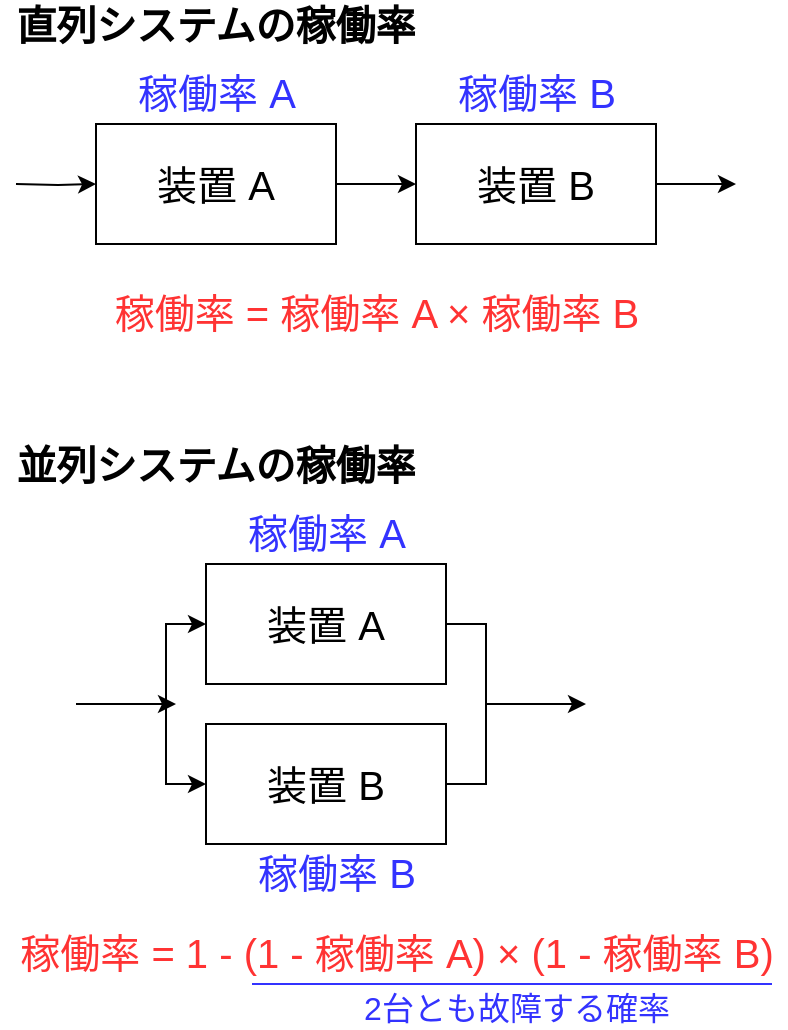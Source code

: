 <mxfile version="12.0.0" type="device" pages="1"><diagram id="JB2VIUSrqD1o0Wx0nAXy" name="ページ1"><mxGraphModel dx="512" dy="579" grid="1" gridSize="10" guides="1" tooltips="1" connect="1" arrows="1" fold="1" page="1" pageScale="1" pageWidth="827" pageHeight="1169" math="0" shadow="0"><root><mxCell id="0"/><mxCell id="1" parent="0"/><mxCell id="wHud48qXi938_fYa5OGX-5" style="edgeStyle=orthogonalEdgeStyle;rounded=0;orthogonalLoop=1;jettySize=auto;html=1;entryX=0;entryY=0.5;entryDx=0;entryDy=0;" edge="1" parent="1" source="wHud48qXi938_fYa5OGX-1" target="wHud48qXi938_fYa5OGX-3"><mxGeometry relative="1" as="geometry"/></mxCell><mxCell id="wHud48qXi938_fYa5OGX-6" style="edgeStyle=orthogonalEdgeStyle;rounded=0;orthogonalLoop=1;jettySize=auto;html=1;" edge="1" parent="1" target="wHud48qXi938_fYa5OGX-1"><mxGeometry relative="1" as="geometry"><mxPoint x="40" y="150" as="sourcePoint"/></mxGeometry></mxCell><mxCell id="wHud48qXi938_fYa5OGX-1" value="&lt;font style=&quot;font-size: 20px&quot;&gt;装置 A&lt;/font&gt;" style="rounded=0;whiteSpace=wrap;html=1;" vertex="1" parent="1"><mxGeometry x="80" y="120" width="120" height="60" as="geometry"/></mxCell><mxCell id="wHud48qXi938_fYa5OGX-2" value="&lt;font style=&quot;font-size: 20px&quot; color=&quot;#3333ff&quot;&gt;稼働率 A&lt;/font&gt;" style="text;html=1;resizable=0;points=[];autosize=1;align=center;verticalAlign=top;spacingTop=-4;" vertex="1" parent="1"><mxGeometry x="95" y="90" width="90" height="20" as="geometry"/></mxCell><mxCell id="wHud48qXi938_fYa5OGX-7" style="edgeStyle=orthogonalEdgeStyle;rounded=0;orthogonalLoop=1;jettySize=auto;html=1;" edge="1" parent="1" source="wHud48qXi938_fYa5OGX-3"><mxGeometry relative="1" as="geometry"><mxPoint x="400" y="150" as="targetPoint"/></mxGeometry></mxCell><mxCell id="wHud48qXi938_fYa5OGX-3" value="&lt;font style=&quot;font-size: 20px&quot;&gt;装置 B&lt;/font&gt;" style="rounded=0;whiteSpace=wrap;html=1;" vertex="1" parent="1"><mxGeometry x="240" y="120" width="120" height="60" as="geometry"/></mxCell><mxCell id="wHud48qXi938_fYa5OGX-4" value="&lt;font style=&quot;font-size: 20px&quot; color=&quot;#3333ff&quot;&gt;稼働率 B&lt;/font&gt;" style="text;html=1;resizable=0;points=[];autosize=1;align=center;verticalAlign=top;spacingTop=-4;" vertex="1" parent="1"><mxGeometry x="255" y="90" width="90" height="20" as="geometry"/></mxCell><mxCell id="wHud48qXi938_fYa5OGX-8" value="&lt;font style=&quot;font-size: 20px&quot;&gt;稼働率 = 稼働率 A × 稼働率 B&lt;/font&gt;" style="text;html=1;resizable=0;points=[];autosize=1;align=center;verticalAlign=top;spacingTop=-4;fontColor=#FF3333;" vertex="1" parent="1"><mxGeometry x="80" y="200" width="280" height="20" as="geometry"/></mxCell><mxCell id="wHud48qXi938_fYa5OGX-9" value="直列システムの稼働率" style="text;html=1;strokeColor=none;fillColor=none;align=center;verticalAlign=middle;whiteSpace=wrap;rounded=0;fontColor=#000000;fontSize=20;fontStyle=1" vertex="1" parent="1"><mxGeometry x="35" y="60" width="210" height="20" as="geometry"/></mxCell><mxCell id="wHud48qXi938_fYa5OGX-24" style="edgeStyle=orthogonalEdgeStyle;rounded=0;orthogonalLoop=1;jettySize=auto;html=1;entryX=0;entryY=0.5;entryDx=0;entryDy=0;fontSize=20;fontColor=#000000;exitX=0;exitY=0.5;exitDx=0;exitDy=0;startArrow=classic;startFill=1;" edge="1" parent="1" source="wHud48qXi938_fYa5OGX-12" target="wHud48qXi938_fYa5OGX-15"><mxGeometry relative="1" as="geometry"/></mxCell><mxCell id="wHud48qXi938_fYa5OGX-12" value="&lt;font style=&quot;font-size: 20px&quot;&gt;装置 A&lt;/font&gt;" style="rounded=0;whiteSpace=wrap;html=1;" vertex="1" parent="1"><mxGeometry x="135" y="340" width="120" height="60" as="geometry"/></mxCell><mxCell id="wHud48qXi938_fYa5OGX-13" value="&lt;font style=&quot;font-size: 20px&quot; color=&quot;#3333ff&quot;&gt;稼働率 A&lt;/font&gt;" style="text;html=1;resizable=0;points=[];autosize=1;align=center;verticalAlign=top;spacingTop=-4;" vertex="1" parent="1"><mxGeometry x="150" y="310" width="90" height="20" as="geometry"/></mxCell><mxCell id="wHud48qXi938_fYa5OGX-26" style="edgeStyle=orthogonalEdgeStyle;rounded=0;orthogonalLoop=1;jettySize=auto;html=1;entryX=1;entryY=0.5;entryDx=0;entryDy=0;startArrow=none;startFill=0;fontSize=20;fontColor=#000000;exitX=1;exitY=0.5;exitDx=0;exitDy=0;endArrow=none;endFill=0;" edge="1" parent="1" source="wHud48qXi938_fYa5OGX-15" target="wHud48qXi938_fYa5OGX-12"><mxGeometry relative="1" as="geometry"/></mxCell><mxCell id="wHud48qXi938_fYa5OGX-15" value="&lt;font style=&quot;font-size: 20px&quot;&gt;装置 B&lt;/font&gt;" style="rounded=0;whiteSpace=wrap;html=1;" vertex="1" parent="1"><mxGeometry x="135" y="420" width="120" height="60" as="geometry"/></mxCell><mxCell id="wHud48qXi938_fYa5OGX-16" value="&lt;font style=&quot;font-size: 20px&quot; color=&quot;#3333ff&quot;&gt;稼働率 B&lt;/font&gt;" style="text;html=1;resizable=0;points=[];autosize=1;align=center;verticalAlign=top;spacingTop=-4;" vertex="1" parent="1"><mxGeometry x="155" y="480" width="90" height="20" as="geometry"/></mxCell><mxCell id="wHud48qXi938_fYa5OGX-17" value="&lt;font style=&quot;font-size: 20px&quot;&gt;稼働率 = 1 - (1 - 稼働率 A) × (1 - 稼働率 B)&lt;/font&gt;" style="text;html=1;resizable=0;points=[];autosize=1;align=center;verticalAlign=top;spacingTop=-4;fontColor=#FF3333;" vertex="1" parent="1"><mxGeometry x="35" y="520" width="390" height="20" as="geometry"/></mxCell><mxCell id="wHud48qXi938_fYa5OGX-18" value="並列システムの稼働率" style="text;html=1;strokeColor=none;fillColor=none;align=center;verticalAlign=middle;whiteSpace=wrap;rounded=0;fontColor=#000000;fontSize=20;fontStyle=1" vertex="1" parent="1"><mxGeometry x="35" y="280" width="210" height="20" as="geometry"/></mxCell><mxCell id="wHud48qXi938_fYa5OGX-25" value="" style="endArrow=classic;html=1;fontSize=20;fontColor=#000000;" edge="1" parent="1"><mxGeometry width="50" height="50" relative="1" as="geometry"><mxPoint x="70" y="410" as="sourcePoint"/><mxPoint x="120" y="410" as="targetPoint"/></mxGeometry></mxCell><mxCell id="wHud48qXi938_fYa5OGX-27" value="" style="endArrow=classic;html=1;fontSize=20;fontColor=#000000;" edge="1" parent="1"><mxGeometry width="50" height="50" relative="1" as="geometry"><mxPoint x="275" y="410" as="sourcePoint"/><mxPoint x="325" y="410" as="targetPoint"/></mxGeometry></mxCell><mxCell id="wHud48qXi938_fYa5OGX-28" value="" style="endArrow=none;html=1;fontSize=20;fontColor=#000000;strokeColor=#3333FF;" edge="1" parent="1"><mxGeometry width="50" height="50" relative="1" as="geometry"><mxPoint x="158" y="550" as="sourcePoint"/><mxPoint x="418" y="550" as="targetPoint"/></mxGeometry></mxCell><mxCell id="wHud48qXi938_fYa5OGX-29" value="&lt;font style=&quot;font-size: 16px;&quot; color=&quot;#3333ff&quot;&gt;2台とも故障する確率&lt;/font&gt;" style="text;html=1;resizable=0;points=[];autosize=1;align=center;verticalAlign=top;spacingTop=-4;fontSize=16;" vertex="1" parent="1"><mxGeometry x="185" y="550" width="210" height="20" as="geometry"/></mxCell></root></mxGraphModel></diagram></mxfile>